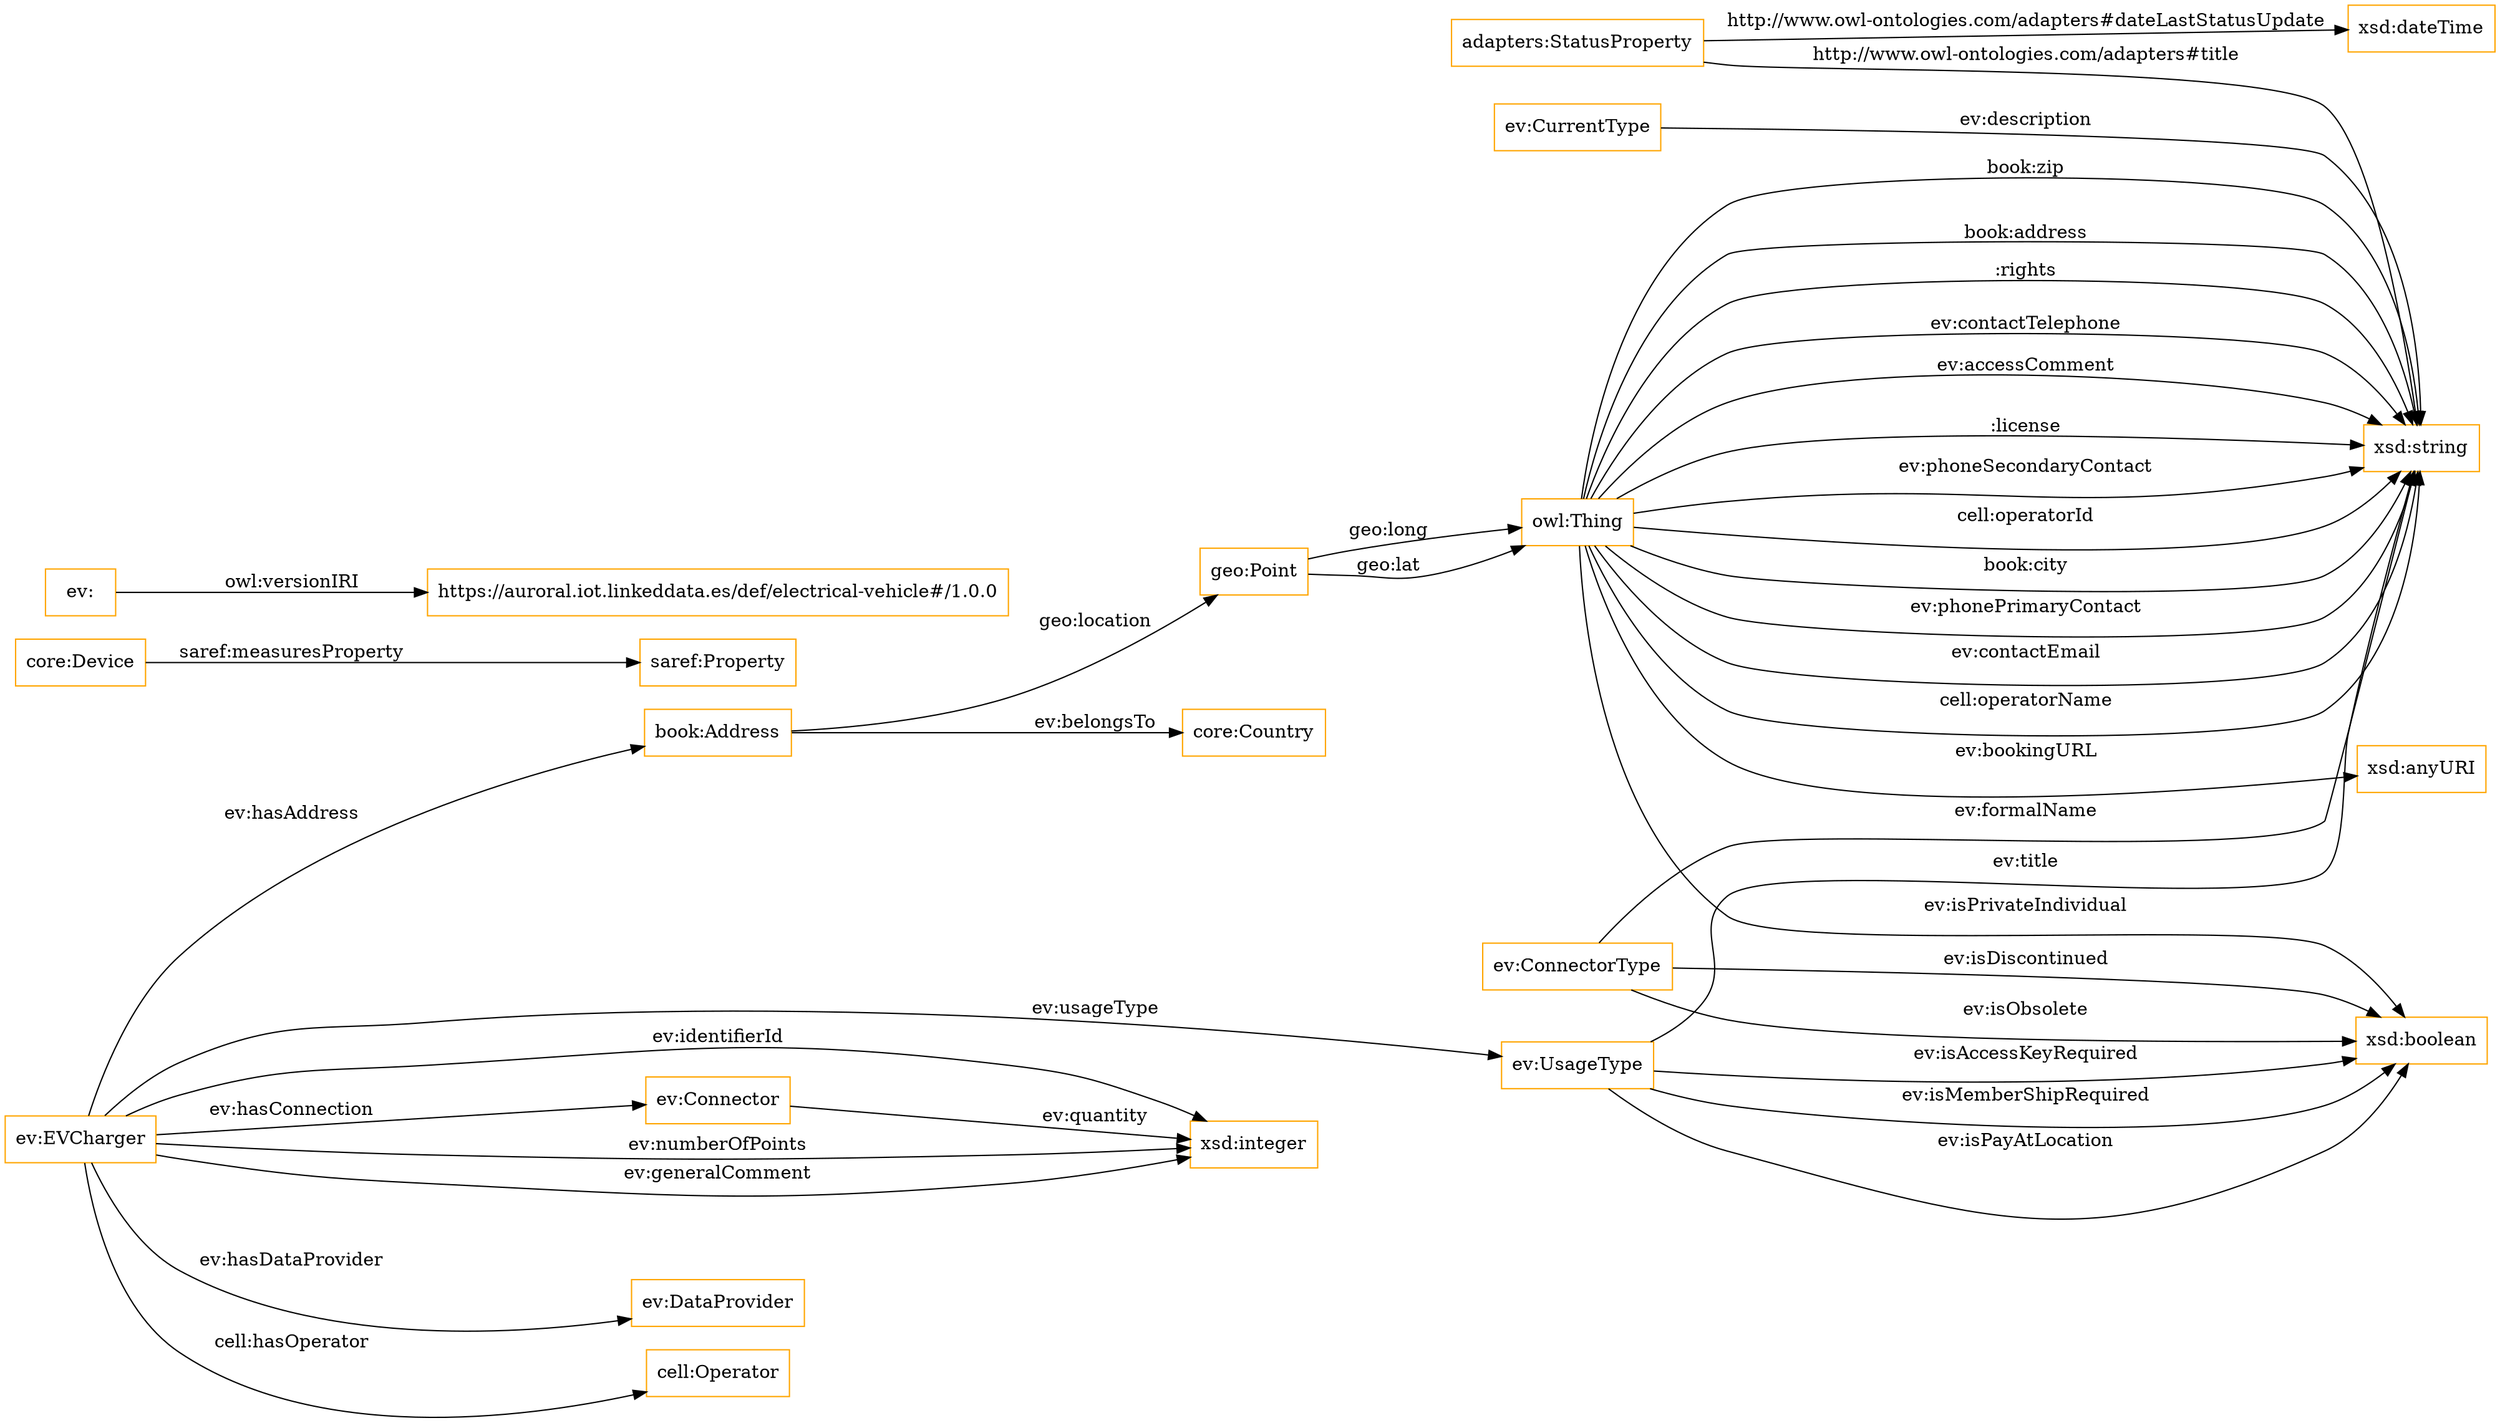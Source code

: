 digraph ar2dtool_diagram { 
rankdir=LR;
size="1501"
node [shape = rectangle, color="orange"]; "book:Address" "ev:CurrentType" "ev:Connector" "ev:ConnectorType" "saref:Property" "core:Country" "adapters:StatusProperty" "ev:DataProvider" "cell:Operator" "ev:EVCharger" "ev:UsageType" "geo:Point" "core:Device" ; /*classes style*/
	"ev:" -> "https://auroral.iot.linkeddata.es/def/electrical-vehicle#/1.0.0" [ label = "owl:versionIRI" ];
	"ev:Connector" -> "xsd:integer" [ label = "ev:quantity" ];
	"owl:Thing" -> "xsd:string" [ label = "ev:accessComment" ];
	"ev:EVCharger" -> "xsd:integer" [ label = "ev:numberOfPoints" ];
	"owl:Thing" -> "xsd:string" [ label = ":license" ];
	"core:Device" -> "saref:Property" [ label = "saref:measuresProperty" ];
	"ev:UsageType" -> "xsd:string" [ label = "ev:title" ];
	"geo:Point" -> "owl:Thing" [ label = "geo:long" ];
	"ev:EVCharger" -> "xsd:integer" [ label = "ev:generalComment" ];
	"ev:ConnectorType" -> "xsd:boolean" [ label = "ev:isDiscontinued" ];
	"owl:Thing" -> "xsd:string" [ label = "ev:phoneSecondaryContact" ];
	"owl:Thing" -> "xsd:string" [ label = "cell:operatorId" ];
	"ev:UsageType" -> "xsd:boolean" [ label = "ev:isAccessKeyRequired" ];
	"owl:Thing" -> "xsd:string" [ label = "book:city" ];
	"owl:Thing" -> "xsd:string" [ label = "ev:phonePrimaryContact" ];
	"owl:Thing" -> "xsd:boolean" [ label = "ev:isPrivateIndividual" ];
	"adapters:StatusProperty" -> "xsd:dateTime" [ label = "http://www.owl-ontologies.com/adapters#dateLastStatusUpdate" ];
	"owl:Thing" -> "xsd:string" [ label = "ev:contactEmail" ];
	"geo:Point" -> "owl:Thing" [ label = "geo:lat" ];
	"book:Address" -> "geo:Point" [ label = "geo:location" ];
	"owl:Thing" -> "xsd:string" [ label = "cell:operatorName" ];
	"ev:EVCharger" -> "ev:UsageType" [ label = "ev:usageType" ];
	"book:Address" -> "core:Country" [ label = "ev:belongsTo" ];
	"owl:Thing" -> "xsd:string" [ label = "book:zip" ];
	"owl:Thing" -> "xsd:string" [ label = "book:address" ];
	"owl:Thing" -> "xsd:string" [ label = ":rights" ];
	"ev:ConnectorType" -> "xsd:boolean" [ label = "ev:isObsolete" ];
	"ev:EVCharger" -> "ev:Connector" [ label = "ev:hasConnection" ];
	"owl:Thing" -> "xsd:string" [ label = "ev:contactTelephone" ];
	"owl:Thing" -> "xsd:anyURI" [ label = "ev:bookingURL" ];
	"ev:EVCharger" -> "cell:Operator" [ label = "cell:hasOperator" ];
	"ev:ConnectorType" -> "xsd:string" [ label = "ev:formalName" ];
	"ev:UsageType" -> "xsd:boolean" [ label = "ev:isMemberShipRequired" ];
	"ev:EVCharger" -> "book:Address" [ label = "ev:hasAddress" ];
	"ev:EVCharger" -> "xsd:integer" [ label = "ev:identifierId" ];
	"ev:UsageType" -> "xsd:boolean" [ label = "ev:isPayAtLocation" ];
	"ev:CurrentType" -> "xsd:string" [ label = "ev:description" ];
	"adapters:StatusProperty" -> "xsd:string" [ label = "http://www.owl-ontologies.com/adapters#title" ];
	"ev:EVCharger" -> "ev:DataProvider" [ label = "ev:hasDataProvider" ];

}
